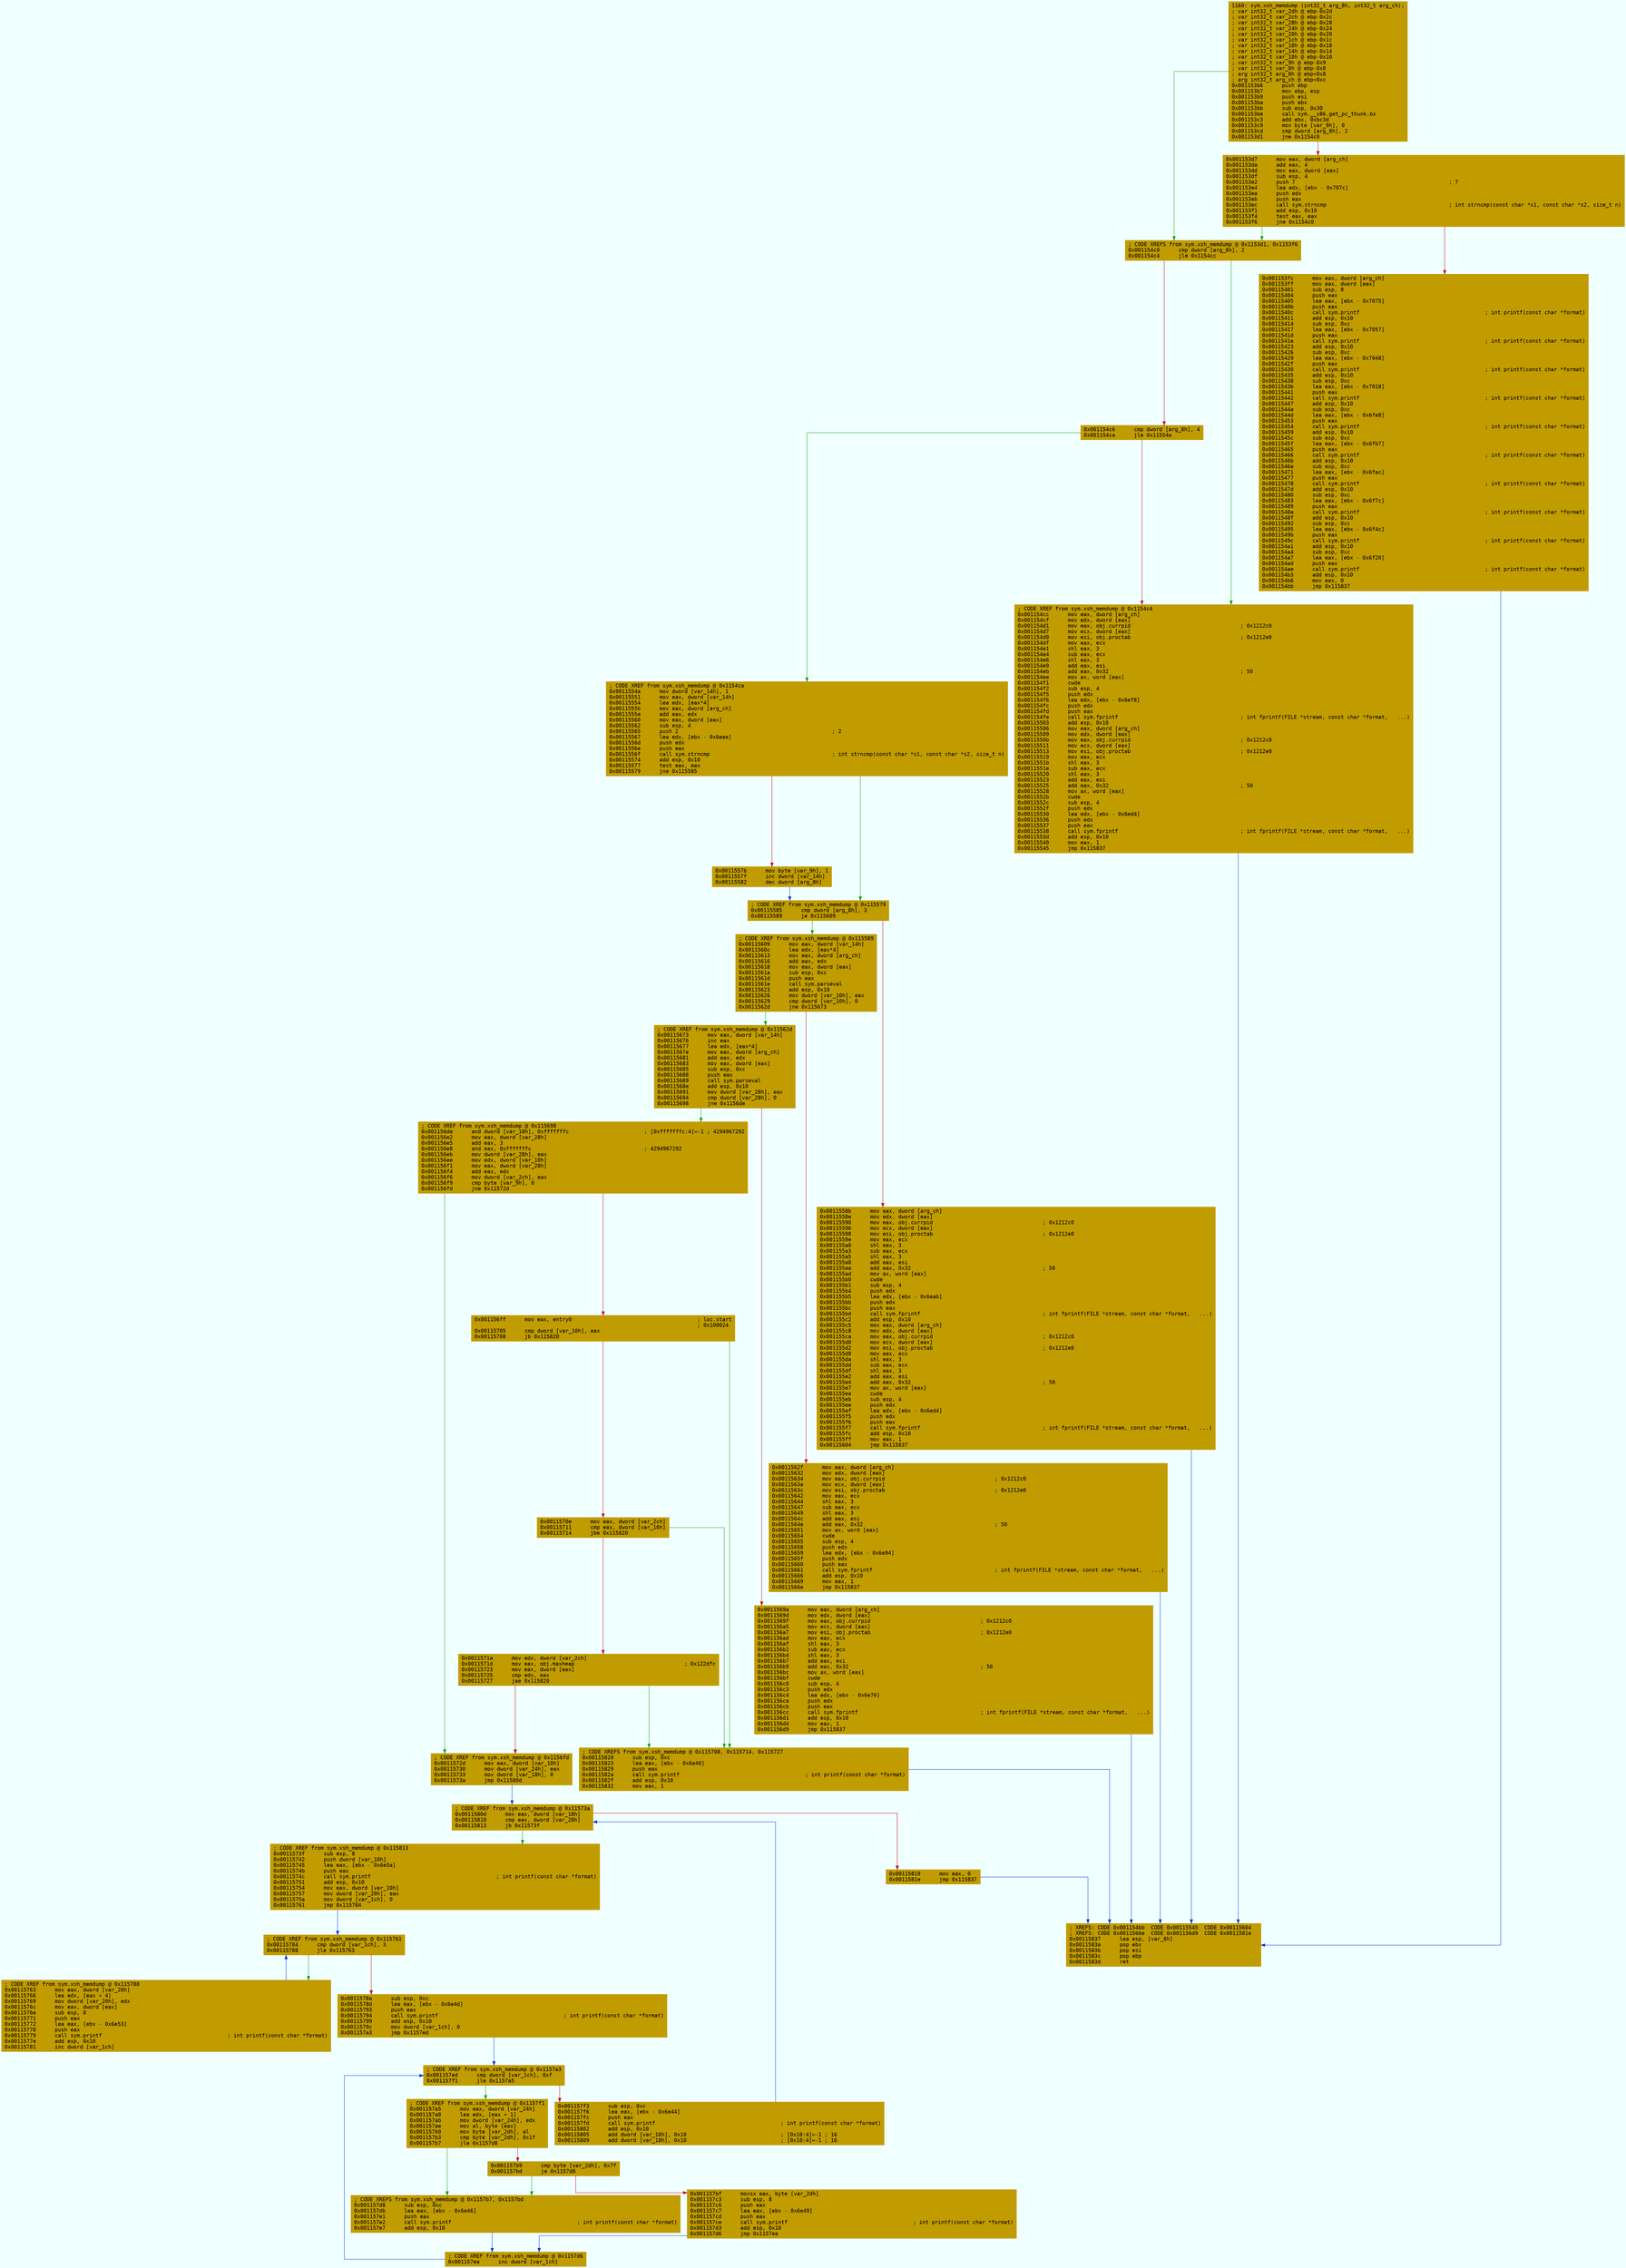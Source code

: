 digraph code {
	graph [bgcolor=azure fontsize=8 fontname="Courier" splines="ortho"];
	node [fillcolor=gray style=filled shape=box];
	edge [arrowhead="normal"];
	"0x001153b6" [URL="sym.xsh_memdump/0x001153b6", fillcolor="#c19c00",color="#c19c00", fontname="Courier",label="1160: sym.xsh_memdump (int32_t arg_8h, int32_t arg_ch);\l; var int32_t var_2dh @ ebp-0x2d\l; var int32_t var_2ch @ ebp-0x2c\l; var int32_t var_28h @ ebp-0x28\l; var int32_t var_24h @ ebp-0x24\l; var int32_t var_20h @ ebp-0x20\l; var int32_t var_1ch @ ebp-0x1c\l; var int32_t var_18h @ ebp-0x18\l; var int32_t var_14h @ ebp-0x14\l; var int32_t var_10h @ ebp-0x10\l; var int32_t var_9h @ ebp-0x9\l; var int32_t var_8h @ ebp-0x8\l; arg int32_t arg_8h @ ebp+0x8\l; arg int32_t arg_ch @ ebp+0xc\l0x001153b6      push ebp\l0x001153b7      mov ebp, esp\l0x001153b9      push esi\l0x001153ba      push ebx\l0x001153bb      sub esp, 0x30\l0x001153be      call sym.__x86.get_pc_thunk.bx\l0x001153c3      add ebx, 0xbc3d\l0x001153c9      mov byte [var_9h], 0\l0x001153cd      cmp dword [arg_8h], 2\l0x001153d1      jne 0x1154c0\l"]
	"0x001153d7" [URL="sym.xsh_memdump/0x001153d7", fillcolor="#c19c00",color="#c19c00", fontname="Courier",label="0x001153d7      mov eax, dword [arg_ch]\l0x001153da      add eax, 4\l0x001153dd      mov eax, dword [eax]\l0x001153df      sub esp, 4\l0x001153e2      push 7                                                 ; 7\l0x001153e4      lea edx, [ebx - 0x707c]\l0x001153ea      push edx\l0x001153eb      push eax\l0x001153ec      call sym.strncmp                                       ; int strncmp(const char *s1, const char *s2, size_t n)\l0x001153f1      add esp, 0x10\l0x001153f4      test eax, eax\l0x001153f6      jne 0x1154c0\l"]
	"0x001153fc" [URL="sym.xsh_memdump/0x001153fc", fillcolor="#c19c00",color="#c19c00", fontname="Courier",label="0x001153fc      mov eax, dword [arg_ch]\l0x001153ff      mov eax, dword [eax]\l0x00115401      sub esp, 8\l0x00115404      push eax\l0x00115405      lea eax, [ebx - 0x7075]\l0x0011540b      push eax\l0x0011540c      call sym.printf                                        ; int printf(const char *format)\l0x00115411      add esp, 0x10\l0x00115414      sub esp, 0xc\l0x00115417      lea eax, [ebx - 0x7057]\l0x0011541d      push eax\l0x0011541e      call sym.printf                                        ; int printf(const char *format)\l0x00115423      add esp, 0x10\l0x00115426      sub esp, 0xc\l0x00115429      lea eax, [ebx - 0x7048]\l0x0011542f      push eax\l0x00115430      call sym.printf                                        ; int printf(const char *format)\l0x00115435      add esp, 0x10\l0x00115438      sub esp, 0xc\l0x0011543b      lea eax, [ebx - 0x7018]\l0x00115441      push eax\l0x00115442      call sym.printf                                        ; int printf(const char *format)\l0x00115447      add esp, 0x10\l0x0011544a      sub esp, 0xc\l0x0011544d      lea eax, [ebx - 0x6fe8]\l0x00115453      push eax\l0x00115454      call sym.printf                                        ; int printf(const char *format)\l0x00115459      add esp, 0x10\l0x0011545c      sub esp, 0xc\l0x0011545f      lea eax, [ebx - 0x6fb7]\l0x00115465      push eax\l0x00115466      call sym.printf                                        ; int printf(const char *format)\l0x0011546b      add esp, 0x10\l0x0011546e      sub esp, 0xc\l0x00115471      lea eax, [ebx - 0x6fac]\l0x00115477      push eax\l0x00115478      call sym.printf                                        ; int printf(const char *format)\l0x0011547d      add esp, 0x10\l0x00115480      sub esp, 0xc\l0x00115483      lea eax, [ebx - 0x6f7c]\l0x00115489      push eax\l0x0011548a      call sym.printf                                        ; int printf(const char *format)\l0x0011548f      add esp, 0x10\l0x00115492      sub esp, 0xc\l0x00115495      lea eax, [ebx - 0x6f4c]\l0x0011549b      push eax\l0x0011549c      call sym.printf                                        ; int printf(const char *format)\l0x001154a1      add esp, 0x10\l0x001154a4      sub esp, 0xc\l0x001154a7      lea eax, [ebx - 0x6f20]\l0x001154ad      push eax\l0x001154ae      call sym.printf                                        ; int printf(const char *format)\l0x001154b3      add esp, 0x10\l0x001154b6      mov eax, 0\l0x001154bb      jmp 0x115837\l"]
	"0x001154c0" [URL="sym.xsh_memdump/0x001154c0", fillcolor="#c19c00",color="#c19c00", fontname="Courier",label="; CODE XREFS from sym.xsh_memdump @ 0x1153d1, 0x1153f6\l0x001154c0      cmp dword [arg_8h], 2\l0x001154c4      jle 0x1154cc\l"]
	"0x001154c6" [URL="sym.xsh_memdump/0x001154c6", fillcolor="#c19c00",color="#c19c00", fontname="Courier",label="0x001154c6      cmp dword [arg_8h], 4\l0x001154ca      jle 0x11554a\l"]
	"0x001154cc" [URL="sym.xsh_memdump/0x001154cc", fillcolor="#c19c00",color="#c19c00", fontname="Courier",label="; CODE XREF from sym.xsh_memdump @ 0x1154c4\l0x001154cc      mov eax, dword [arg_ch]\l0x001154cf      mov edx, dword [eax]\l0x001154d1      mov eax, obj.currpid                                   ; 0x1212c0\l0x001154d7      mov ecx, dword [eax]\l0x001154d9      mov esi, obj.proctab                                   ; 0x1212e0\l0x001154df      mov eax, ecx\l0x001154e1      shl eax, 3\l0x001154e4      sub eax, ecx\l0x001154e6      shl eax, 3\l0x001154e9      add eax, esi\l0x001154eb      add eax, 0x32                                          ; 50\l0x001154ee      mov ax, word [eax]\l0x001154f1      cwde\l0x001154f2      sub esp, 4\l0x001154f5      push edx\l0x001154f6      lea edx, [ebx - 0x6ef8]\l0x001154fc      push edx\l0x001154fd      push eax\l0x001154fe      call sym.fprintf                                       ; int fprintf(FILE *stream, const char *format,   ...)\l0x00115503      add esp, 0x10\l0x00115506      mov eax, dword [arg_ch]\l0x00115509      mov edx, dword [eax]\l0x0011550b      mov eax, obj.currpid                                   ; 0x1212c0\l0x00115511      mov ecx, dword [eax]\l0x00115513      mov esi, obj.proctab                                   ; 0x1212e0\l0x00115519      mov eax, ecx\l0x0011551b      shl eax, 3\l0x0011551e      sub eax, ecx\l0x00115520      shl eax, 3\l0x00115523      add eax, esi\l0x00115525      add eax, 0x32                                          ; 50\l0x00115528      mov ax, word [eax]\l0x0011552b      cwde\l0x0011552c      sub esp, 4\l0x0011552f      push edx\l0x00115530      lea edx, [ebx - 0x6ed4]\l0x00115536      push edx\l0x00115537      push eax\l0x00115538      call sym.fprintf                                       ; int fprintf(FILE *stream, const char *format,   ...)\l0x0011553d      add esp, 0x10\l0x00115540      mov eax, 1\l0x00115545      jmp 0x115837\l"]
	"0x0011554a" [URL="sym.xsh_memdump/0x0011554a", fillcolor="#c19c00",color="#c19c00", fontname="Courier",label="; CODE XREF from sym.xsh_memdump @ 0x1154ca\l0x0011554a      mov dword [var_14h], 1\l0x00115551      mov eax, dword [var_14h]\l0x00115554      lea edx, [eax*4]\l0x0011555b      mov eax, dword [arg_ch]\l0x0011555e      add eax, edx\l0x00115560      mov eax, dword [eax]\l0x00115562      sub esp, 4\l0x00115565      push 2                                                 ; 2\l0x00115567      lea edx, [ebx - 0x6eae]\l0x0011556d      push edx\l0x0011556e      push eax\l0x0011556f      call sym.strncmp                                       ; int strncmp(const char *s1, const char *s2, size_t n)\l0x00115574      add esp, 0x10\l0x00115577      test eax, eax\l0x00115579      jne 0x115585\l"]
	"0x0011557b" [URL="sym.xsh_memdump/0x0011557b", fillcolor="#c19c00",color="#c19c00", fontname="Courier",label="0x0011557b      mov byte [var_9h], 1\l0x0011557f      inc dword [var_14h]\l0x00115582      dec dword [arg_8h]\l"]
	"0x00115585" [URL="sym.xsh_memdump/0x00115585", fillcolor="#c19c00",color="#c19c00", fontname="Courier",label="; CODE XREF from sym.xsh_memdump @ 0x115579\l0x00115585      cmp dword [arg_8h], 3\l0x00115589      je 0x115609\l"]
	"0x0011558b" [URL="sym.xsh_memdump/0x0011558b", fillcolor="#c19c00",color="#c19c00", fontname="Courier",label="0x0011558b      mov eax, dword [arg_ch]\l0x0011558e      mov edx, dword [eax]\l0x00115590      mov eax, obj.currpid                                   ; 0x1212c0\l0x00115596      mov ecx, dword [eax]\l0x00115598      mov esi, obj.proctab                                   ; 0x1212e0\l0x0011559e      mov eax, ecx\l0x001155a0      shl eax, 3\l0x001155a3      sub eax, ecx\l0x001155a5      shl eax, 3\l0x001155a8      add eax, esi\l0x001155aa      add eax, 0x32                                          ; 50\l0x001155ad      mov ax, word [eax]\l0x001155b0      cwde\l0x001155b1      sub esp, 4\l0x001155b4      push edx\l0x001155b5      lea edx, [ebx - 0x6eab]\l0x001155bb      push edx\l0x001155bc      push eax\l0x001155bd      call sym.fprintf                                       ; int fprintf(FILE *stream, const char *format,   ...)\l0x001155c2      add esp, 0x10\l0x001155c5      mov eax, dword [arg_ch]\l0x001155c8      mov edx, dword [eax]\l0x001155ca      mov eax, obj.currpid                                   ; 0x1212c0\l0x001155d0      mov ecx, dword [eax]\l0x001155d2      mov esi, obj.proctab                                   ; 0x1212e0\l0x001155d8      mov eax, ecx\l0x001155da      shl eax, 3\l0x001155dd      sub eax, ecx\l0x001155df      shl eax, 3\l0x001155e2      add eax, esi\l0x001155e4      add eax, 0x32                                          ; 50\l0x001155e7      mov ax, word [eax]\l0x001155ea      cwde\l0x001155eb      sub esp, 4\l0x001155ee      push edx\l0x001155ef      lea edx, [ebx - 0x6ed4]\l0x001155f5      push edx\l0x001155f6      push eax\l0x001155f7      call sym.fprintf                                       ; int fprintf(FILE *stream, const char *format,   ...)\l0x001155fc      add esp, 0x10\l0x001155ff      mov eax, 1\l0x00115604      jmp 0x115837\l"]
	"0x00115609" [URL="sym.xsh_memdump/0x00115609", fillcolor="#c19c00",color="#c19c00", fontname="Courier",label="; CODE XREF from sym.xsh_memdump @ 0x115589\l0x00115609      mov eax, dword [var_14h]\l0x0011560c      lea edx, [eax*4]\l0x00115613      mov eax, dword [arg_ch]\l0x00115616      add eax, edx\l0x00115618      mov eax, dword [eax]\l0x0011561a      sub esp, 0xc\l0x0011561d      push eax\l0x0011561e      call sym.parseval\l0x00115623      add esp, 0x10\l0x00115626      mov dword [var_10h], eax\l0x00115629      cmp dword [var_10h], 0\l0x0011562d      jne 0x115673\l"]
	"0x0011562f" [URL="sym.xsh_memdump/0x0011562f", fillcolor="#c19c00",color="#c19c00", fontname="Courier",label="0x0011562f      mov eax, dword [arg_ch]\l0x00115632      mov edx, dword [eax]\l0x00115634      mov eax, obj.currpid                                   ; 0x1212c0\l0x0011563a      mov ecx, dword [eax]\l0x0011563c      mov esi, obj.proctab                                   ; 0x1212e0\l0x00115642      mov eax, ecx\l0x00115644      shl eax, 3\l0x00115647      sub eax, ecx\l0x00115649      shl eax, 3\l0x0011564c      add eax, esi\l0x0011564e      add eax, 0x32                                          ; 50\l0x00115651      mov ax, word [eax]\l0x00115654      cwde\l0x00115655      sub esp, 4\l0x00115658      push edx\l0x00115659      lea edx, [ebx - 0x6e94]\l0x0011565f      push edx\l0x00115660      push eax\l0x00115661      call sym.fprintf                                       ; int fprintf(FILE *stream, const char *format,   ...)\l0x00115666      add esp, 0x10\l0x00115669      mov eax, 1\l0x0011566e      jmp 0x115837\l"]
	"0x00115673" [URL="sym.xsh_memdump/0x00115673", fillcolor="#c19c00",color="#c19c00", fontname="Courier",label="; CODE XREF from sym.xsh_memdump @ 0x11562d\l0x00115673      mov eax, dword [var_14h]\l0x00115676      inc eax\l0x00115677      lea edx, [eax*4]\l0x0011567e      mov eax, dword [arg_ch]\l0x00115681      add eax, edx\l0x00115683      mov eax, dword [eax]\l0x00115685      sub esp, 0xc\l0x00115688      push eax\l0x00115689      call sym.parseval\l0x0011568e      add esp, 0x10\l0x00115691      mov dword [var_28h], eax\l0x00115694      cmp dword [var_28h], 0\l0x00115698      jne 0x1156de\l"]
	"0x0011569a" [URL="sym.xsh_memdump/0x0011569a", fillcolor="#c19c00",color="#c19c00", fontname="Courier",label="0x0011569a      mov eax, dword [arg_ch]\l0x0011569d      mov edx, dword [eax]\l0x0011569f      mov eax, obj.currpid                                   ; 0x1212c0\l0x001156a5      mov ecx, dword [eax]\l0x001156a7      mov esi, obj.proctab                                   ; 0x1212e0\l0x001156ad      mov eax, ecx\l0x001156af      shl eax, 3\l0x001156b2      sub eax, ecx\l0x001156b4      shl eax, 3\l0x001156b7      add eax, esi\l0x001156b9      add eax, 0x32                                          ; 50\l0x001156bc      mov ax, word [eax]\l0x001156bf      cwde\l0x001156c0      sub esp, 4\l0x001156c3      push edx\l0x001156c4      lea edx, [ebx - 0x6e76]\l0x001156ca      push edx\l0x001156cb      push eax\l0x001156cc      call sym.fprintf                                       ; int fprintf(FILE *stream, const char *format,   ...)\l0x001156d1      add esp, 0x10\l0x001156d4      mov eax, 1\l0x001156d9      jmp 0x115837\l"]
	"0x001156de" [URL="sym.xsh_memdump/0x001156de", fillcolor="#c19c00",color="#c19c00", fontname="Courier",label="; CODE XREF from sym.xsh_memdump @ 0x115698\l0x001156de      and dword [var_10h], 0xfffffffc                        ; [0xfffffffc:4]=-1 ; 4294967292\l0x001156e2      mov eax, dword [var_28h]\l0x001156e5      add eax, 3\l0x001156e8      and eax, 0xfffffffc                                    ; 4294967292\l0x001156eb      mov dword [var_28h], eax\l0x001156ee      mov edx, dword [var_10h]\l0x001156f1      mov eax, dword [var_28h]\l0x001156f4      add eax, edx\l0x001156f6      mov dword [var_2ch], eax\l0x001156f9      cmp byte [var_9h], 0\l0x001156fd      jne 0x11572d\l"]
	"0x001156ff" [URL="sym.xsh_memdump/0x001156ff", fillcolor="#c19c00",color="#c19c00", fontname="Courier",label="0x001156ff      mov eax, entry0                                        ; loc.start\l                                                                       ; 0x100024\l0x00115705      cmp dword [var_10h], eax\l0x00115708      jb 0x115820\l"]
	"0x0011570e" [URL="sym.xsh_memdump/0x0011570e", fillcolor="#c19c00",color="#c19c00", fontname="Courier",label="0x0011570e      mov eax, dword [var_2ch]\l0x00115711      cmp eax, dword [var_10h]\l0x00115714      jbe 0x115820\l"]
	"0x0011571a" [URL="sym.xsh_memdump/0x0011571a", fillcolor="#c19c00",color="#c19c00", fontname="Courier",label="0x0011571a      mov edx, dword [var_2ch]\l0x0011571d      mov eax, obj.maxheap                                   ; 0x122dfc\l0x00115723      mov eax, dword [eax]\l0x00115725      cmp edx, eax\l0x00115727      jae 0x115820\l"]
	"0x0011572d" [URL="sym.xsh_memdump/0x0011572d", fillcolor="#c19c00",color="#c19c00", fontname="Courier",label="; CODE XREF from sym.xsh_memdump @ 0x1156fd\l0x0011572d      mov eax, dword [var_10h]\l0x00115730      mov dword [var_24h], eax\l0x00115733      mov dword [var_18h], 0\l0x0011573a      jmp 0x11580d\l"]
	"0x0011573f" [URL="sym.xsh_memdump/0x0011573f", fillcolor="#c19c00",color="#c19c00", fontname="Courier",label="; CODE XREF from sym.xsh_memdump @ 0x115813\l0x0011573f      sub esp, 8\l0x00115742      push dword [var_10h]\l0x00115745      lea eax, [ebx - 0x6e5a]\l0x0011574b      push eax\l0x0011574c      call sym.printf                                        ; int printf(const char *format)\l0x00115751      add esp, 0x10\l0x00115754      mov eax, dword [var_10h]\l0x00115757      mov dword [var_20h], eax\l0x0011575a      mov dword [var_1ch], 0\l0x00115761      jmp 0x115784\l"]
	"0x00115763" [URL="sym.xsh_memdump/0x00115763", fillcolor="#c19c00",color="#c19c00", fontname="Courier",label="; CODE XREF from sym.xsh_memdump @ 0x115788\l0x00115763      mov eax, dword [var_20h]\l0x00115766      lea edx, [eax + 4]\l0x00115769      mov dword [var_20h], edx\l0x0011576c      mov eax, dword [eax]\l0x0011576e      sub esp, 8\l0x00115771      push eax\l0x00115772      lea eax, [ebx - 0x6e53]\l0x00115778      push eax\l0x00115779      call sym.printf                                        ; int printf(const char *format)\l0x0011577e      add esp, 0x10\l0x00115781      inc dword [var_1ch]\l"]
	"0x00115784" [URL="sym.xsh_memdump/0x00115784", fillcolor="#c19c00",color="#c19c00", fontname="Courier",label="; CODE XREF from sym.xsh_memdump @ 0x115761\l0x00115784      cmp dword [var_1ch], 3\l0x00115788      jle 0x115763\l"]
	"0x0011578a" [URL="sym.xsh_memdump/0x0011578a", fillcolor="#c19c00",color="#c19c00", fontname="Courier",label="0x0011578a      sub esp, 0xc\l0x0011578d      lea eax, [ebx - 0x6e4d]\l0x00115793      push eax\l0x00115794      call sym.printf                                        ; int printf(const char *format)\l0x00115799      add esp, 0x10\l0x0011579c      mov dword [var_1ch], 0\l0x001157a3      jmp 0x1157ed\l"]
	"0x001157a5" [URL="sym.xsh_memdump/0x001157a5", fillcolor="#c19c00",color="#c19c00", fontname="Courier",label="; CODE XREF from sym.xsh_memdump @ 0x1157f1\l0x001157a5      mov eax, dword [var_24h]\l0x001157a8      lea edx, [eax + 1]\l0x001157ab      mov dword [var_24h], edx\l0x001157ae      mov al, byte [eax]\l0x001157b0      mov byte [var_2dh], al\l0x001157b3      cmp byte [var_2dh], 0x1f\l0x001157b7      jle 0x1157d8\l"]
	"0x001157b9" [URL="sym.xsh_memdump/0x001157b9", fillcolor="#c19c00",color="#c19c00", fontname="Courier",label="0x001157b9      cmp byte [var_2dh], 0x7f\l0x001157bd      je 0x1157d8\l"]
	"0x001157bf" [URL="sym.xsh_memdump/0x001157bf", fillcolor="#c19c00",color="#c19c00", fontname="Courier",label="0x001157bf      movsx eax, byte [var_2dh]\l0x001157c3      sub esp, 8\l0x001157c6      push eax\l0x001157c7      lea eax, [ebx - 0x6e49]\l0x001157cd      push eax\l0x001157ce      call sym.printf                                        ; int printf(const char *format)\l0x001157d3      add esp, 0x10\l0x001157d6      jmp 0x1157ea\l"]
	"0x001157d8" [URL="sym.xsh_memdump/0x001157d8", fillcolor="#c19c00",color="#c19c00", fontname="Courier",label="; CODE XREFS from sym.xsh_memdump @ 0x1157b7, 0x1157bd\l0x001157d8      sub esp, 0xc\l0x001157db      lea eax, [ebx - 0x6e46]\l0x001157e1      push eax\l0x001157e2      call sym.printf                                        ; int printf(const char *format)\l0x001157e7      add esp, 0x10\l"]
	"0x001157ea" [URL="sym.xsh_memdump/0x001157ea", fillcolor="#c19c00",color="#c19c00", fontname="Courier",label="; CODE XREF from sym.xsh_memdump @ 0x1157d6\l0x001157ea      inc dword [var_1ch]\l"]
	"0x001157ed" [URL="sym.xsh_memdump/0x001157ed", fillcolor="#c19c00",color="#c19c00", fontname="Courier",label="; CODE XREF from sym.xsh_memdump @ 0x1157a3\l0x001157ed      cmp dword [var_1ch], 0xf\l0x001157f1      jle 0x1157a5\l"]
	"0x001157f3" [URL="sym.xsh_memdump/0x001157f3", fillcolor="#c19c00",color="#c19c00", fontname="Courier",label="0x001157f3      sub esp, 0xc\l0x001157f6      lea eax, [ebx - 0x6e44]\l0x001157fc      push eax\l0x001157fd      call sym.printf                                        ; int printf(const char *format)\l0x00115802      add esp, 0x10\l0x00115805      add dword [var_10h], 0x10                              ; [0x10:4]=-1 ; 16\l0x00115809      add dword [var_18h], 0x10                              ; [0x10:4]=-1 ; 16\l"]
	"0x0011580d" [URL="sym.xsh_memdump/0x0011580d", fillcolor="#c19c00",color="#c19c00", fontname="Courier",label="; CODE XREF from sym.xsh_memdump @ 0x11573a\l0x0011580d      mov eax, dword [var_18h]\l0x00115810      cmp eax, dword [var_28h]\l0x00115813      jb 0x11573f\l"]
	"0x00115819" [URL="sym.xsh_memdump/0x00115819", fillcolor="#c19c00",color="#c19c00", fontname="Courier",label="0x00115819      mov eax, 0\l0x0011581e      jmp 0x115837\l"]
	"0x00115820" [URL="sym.xsh_memdump/0x00115820", fillcolor="#c19c00",color="#c19c00", fontname="Courier",label="; CODE XREFS from sym.xsh_memdump @ 0x115708, 0x115714, 0x115727\l0x00115820      sub esp, 0xc\l0x00115823      lea eax, [ebx - 0x6e40]\l0x00115829      push eax\l0x0011582a      call sym.printf                                        ; int printf(const char *format)\l0x0011582f      add esp, 0x10\l0x00115832      mov eax, 1\l"]
	"0x00115837" [URL="sym.xsh_memdump/0x00115837", fillcolor="#c19c00",color="#c19c00", fontname="Courier",label="; XREFS: CODE 0x001154bb  CODE 0x00115545  CODE 0x00115604  \l; XREFS: CODE 0x0011566e  CODE 0x001156d9  CODE 0x0011581e  \l0x00115837      lea esp, [var_8h]\l0x0011583a      pop ebx\l0x0011583b      pop esi\l0x0011583c      pop ebp\l0x0011583d      ret\l"]
        "0x001153b6" -> "0x001154c0" [color="#13a10e"];
        "0x001153b6" -> "0x001153d7" [color="#c50f1f"];
        "0x001153d7" -> "0x001154c0" [color="#13a10e"];
        "0x001153d7" -> "0x001153fc" [color="#c50f1f"];
        "0x001153fc" -> "0x00115837" [color="#0037da"];
        "0x001154c0" -> "0x001154cc" [color="#13a10e"];
        "0x001154c0" -> "0x001154c6" [color="#c50f1f"];
        "0x001154c6" -> "0x0011554a" [color="#13a10e"];
        "0x001154c6" -> "0x001154cc" [color="#c50f1f"];
        "0x001154cc" -> "0x00115837" [color="#0037da"];
        "0x0011554a" -> "0x00115585" [color="#13a10e"];
        "0x0011554a" -> "0x0011557b" [color="#c50f1f"];
        "0x0011557b" -> "0x00115585" [color="#0037da"];
        "0x00115585" -> "0x00115609" [color="#13a10e"];
        "0x00115585" -> "0x0011558b" [color="#c50f1f"];
        "0x0011558b" -> "0x00115837" [color="#0037da"];
        "0x00115609" -> "0x00115673" [color="#13a10e"];
        "0x00115609" -> "0x0011562f" [color="#c50f1f"];
        "0x0011562f" -> "0x00115837" [color="#0037da"];
        "0x00115673" -> "0x001156de" [color="#13a10e"];
        "0x00115673" -> "0x0011569a" [color="#c50f1f"];
        "0x0011569a" -> "0x00115837" [color="#0037da"];
        "0x001156de" -> "0x0011572d" [color="#13a10e"];
        "0x001156de" -> "0x001156ff" [color="#c50f1f"];
        "0x001156ff" -> "0x00115820" [color="#13a10e"];
        "0x001156ff" -> "0x0011570e" [color="#c50f1f"];
        "0x0011570e" -> "0x00115820" [color="#13a10e"];
        "0x0011570e" -> "0x0011571a" [color="#c50f1f"];
        "0x0011571a" -> "0x00115820" [color="#13a10e"];
        "0x0011571a" -> "0x0011572d" [color="#c50f1f"];
        "0x0011572d" -> "0x0011580d" [color="#0037da"];
        "0x0011573f" -> "0x00115784" [color="#0037da"];
        "0x00115763" -> "0x00115784" [color="#0037da"];
        "0x00115784" -> "0x00115763" [color="#13a10e"];
        "0x00115784" -> "0x0011578a" [color="#c50f1f"];
        "0x0011578a" -> "0x001157ed" [color="#0037da"];
        "0x001157a5" -> "0x001157d8" [color="#13a10e"];
        "0x001157a5" -> "0x001157b9" [color="#c50f1f"];
        "0x001157b9" -> "0x001157d8" [color="#13a10e"];
        "0x001157b9" -> "0x001157bf" [color="#c50f1f"];
        "0x001157bf" -> "0x001157ea" [color="#0037da"];
        "0x001157d8" -> "0x001157ea" [color="#0037da"];
        "0x001157ea" -> "0x001157ed" [color="#0037da"];
        "0x001157ed" -> "0x001157a5" [color="#13a10e"];
        "0x001157ed" -> "0x001157f3" [color="#c50f1f"];
        "0x001157f3" -> "0x0011580d" [color="#0037da"];
        "0x0011580d" -> "0x0011573f" [color="#13a10e"];
        "0x0011580d" -> "0x00115819" [color="#c50f1f"];
        "0x00115819" -> "0x00115837" [color="#0037da"];
        "0x00115820" -> "0x00115837" [color="#0037da"];
}
